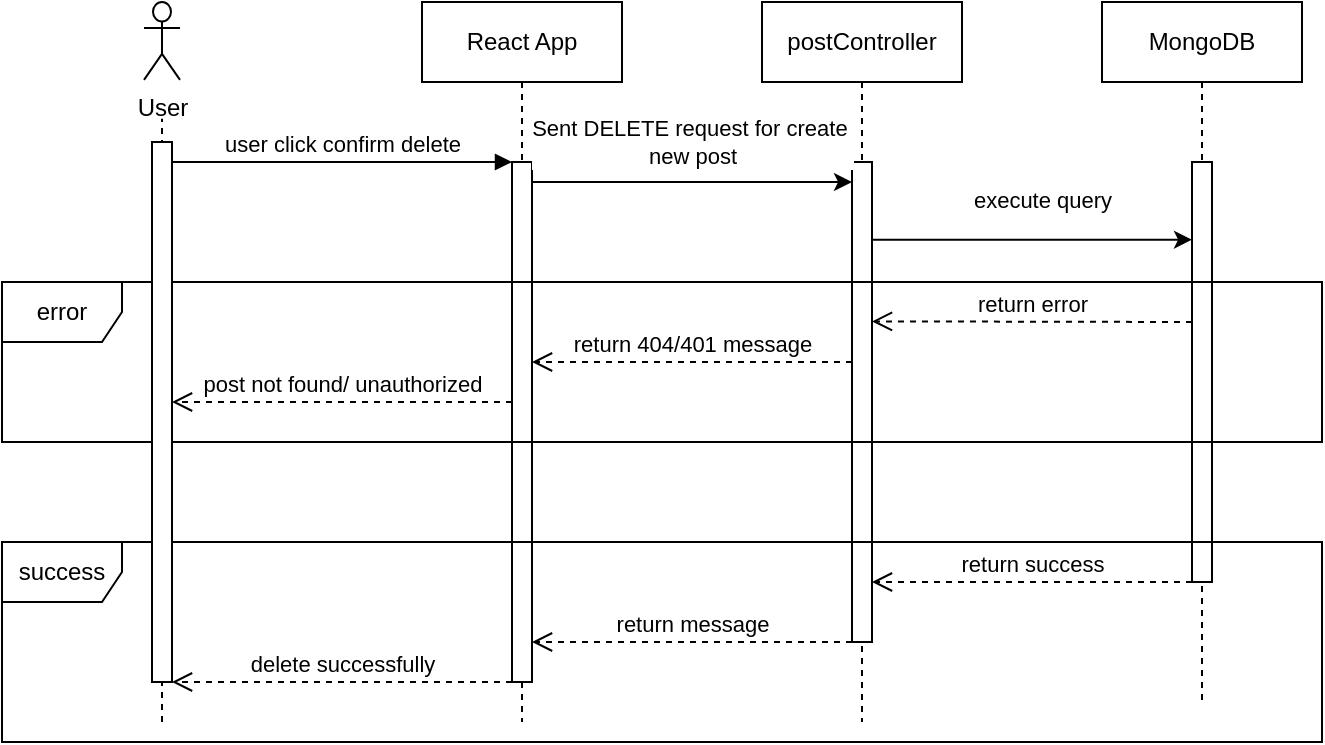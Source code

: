<mxfile version="24.6.4" type="device">
  <diagram name="Page-1" id="2YBvvXClWsGukQMizWep">
    <mxGraphModel dx="767" dy="484" grid="1" gridSize="10" guides="1" tooltips="1" connect="1" arrows="1" fold="1" page="1" pageScale="1" pageWidth="850" pageHeight="1100" math="0" shadow="0">
      <root>
        <mxCell id="0" />
        <mxCell id="1" parent="0" />
        <mxCell id="N-pm6hz02SYEtQQBp_8q-44" value="React App" style="shape=umlLifeline;perimeter=lifelinePerimeter;whiteSpace=wrap;html=1;container=0;dropTarget=0;collapsible=0;recursiveResize=0;outlineConnect=0;portConstraint=eastwest;newEdgeStyle={&quot;edgeStyle&quot;:&quot;elbowEdgeStyle&quot;,&quot;elbow&quot;:&quot;vertical&quot;,&quot;curved&quot;:0,&quot;rounded&quot;:0};" parent="1" vertex="1">
          <mxGeometry x="305" y="30" width="100" height="360" as="geometry" />
        </mxCell>
        <mxCell id="N-pm6hz02SYEtQQBp_8q-45" value="" style="html=1;points=[];perimeter=orthogonalPerimeter;outlineConnect=0;targetShapes=umlLifeline;portConstraint=eastwest;newEdgeStyle={&quot;edgeStyle&quot;:&quot;elbowEdgeStyle&quot;,&quot;elbow&quot;:&quot;vertical&quot;,&quot;curved&quot;:0,&quot;rounded&quot;:0};" parent="N-pm6hz02SYEtQQBp_8q-44" vertex="1">
          <mxGeometry x="45" y="80" width="10" height="260" as="geometry" />
        </mxCell>
        <mxCell id="N-pm6hz02SYEtQQBp_8q-46" value="user click confirm delete" style="html=1;verticalAlign=bottom;endArrow=block;edgeStyle=elbowEdgeStyle;elbow=vertical;curved=0;rounded=0;" parent="1" source="N-pm6hz02SYEtQQBp_8q-43" target="N-pm6hz02SYEtQQBp_8q-45" edge="1">
          <mxGeometry relative="1" as="geometry">
            <mxPoint x="280" y="120" as="sourcePoint" />
            <Array as="points">
              <mxPoint x="265" y="110" />
            </Array>
            <mxPoint as="offset" />
          </mxGeometry>
        </mxCell>
        <mxCell id="N-pm6hz02SYEtQQBp_8q-47" value="postController" style="shape=umlLifeline;perimeter=lifelinePerimeter;whiteSpace=wrap;html=1;container=0;dropTarget=0;collapsible=0;recursiveResize=0;outlineConnect=0;portConstraint=eastwest;newEdgeStyle={&quot;edgeStyle&quot;:&quot;elbowEdgeStyle&quot;,&quot;elbow&quot;:&quot;vertical&quot;,&quot;curved&quot;:0,&quot;rounded&quot;:0};" parent="1" vertex="1">
          <mxGeometry x="475" y="30" width="100" height="360" as="geometry" />
        </mxCell>
        <mxCell id="N-pm6hz02SYEtQQBp_8q-48" value="" style="html=1;points=[];perimeter=orthogonalPerimeter;outlineConnect=0;targetShapes=umlLifeline;portConstraint=eastwest;newEdgeStyle={&quot;edgeStyle&quot;:&quot;elbowEdgeStyle&quot;,&quot;elbow&quot;:&quot;vertical&quot;,&quot;curved&quot;:0,&quot;rounded&quot;:0};" parent="N-pm6hz02SYEtQQBp_8q-47" vertex="1">
          <mxGeometry x="45" y="80" width="10" height="240" as="geometry" />
        </mxCell>
        <mxCell id="N-pm6hz02SYEtQQBp_8q-49" value="MongoDB" style="shape=umlLifeline;perimeter=lifelinePerimeter;whiteSpace=wrap;html=1;container=0;dropTarget=0;collapsible=0;recursiveResize=0;outlineConnect=0;portConstraint=eastwest;newEdgeStyle={&quot;edgeStyle&quot;:&quot;elbowEdgeStyle&quot;,&quot;elbow&quot;:&quot;vertical&quot;,&quot;curved&quot;:0,&quot;rounded&quot;:0};" parent="1" vertex="1">
          <mxGeometry x="645" y="30" width="100" height="350" as="geometry" />
        </mxCell>
        <mxCell id="N-pm6hz02SYEtQQBp_8q-50" value="" style="html=1;points=[];perimeter=orthogonalPerimeter;outlineConnect=0;targetShapes=umlLifeline;portConstraint=eastwest;newEdgeStyle={&quot;edgeStyle&quot;:&quot;elbowEdgeStyle&quot;,&quot;elbow&quot;:&quot;vertical&quot;,&quot;curved&quot;:0,&quot;rounded&quot;:0};" parent="N-pm6hz02SYEtQQBp_8q-49" vertex="1">
          <mxGeometry x="45" y="80" width="10" height="210" as="geometry" />
        </mxCell>
        <mxCell id="N-pm6hz02SYEtQQBp_8q-51" value="" style="endArrow=classic;html=1;rounded=0;" parent="1" edge="1">
          <mxGeometry relative="1" as="geometry">
            <mxPoint x="360" y="120" as="sourcePoint" />
            <mxPoint x="520" y="120" as="targetPoint" />
          </mxGeometry>
        </mxCell>
        <mxCell id="N-pm6hz02SYEtQQBp_8q-52" value="Sent DELETE request for create&amp;nbsp;&lt;div&gt;new post&lt;/div&gt;" style="edgeLabel;resizable=0;html=1;;align=center;verticalAlign=middle;" parent="N-pm6hz02SYEtQQBp_8q-51" connectable="0" vertex="1">
          <mxGeometry relative="1" as="geometry">
            <mxPoint y="-20" as="offset" />
          </mxGeometry>
        </mxCell>
        <mxCell id="N-pm6hz02SYEtQQBp_8q-53" value="" style="endArrow=classic;html=1;rounded=0;" parent="1" edge="1">
          <mxGeometry relative="1" as="geometry">
            <mxPoint x="530" y="148.82" as="sourcePoint" />
            <mxPoint x="690" y="148.82" as="targetPoint" />
          </mxGeometry>
        </mxCell>
        <mxCell id="N-pm6hz02SYEtQQBp_8q-54" value="execute query" style="edgeLabel;resizable=0;html=1;;align=center;verticalAlign=middle;" parent="N-pm6hz02SYEtQQBp_8q-53" connectable="0" vertex="1">
          <mxGeometry relative="1" as="geometry">
            <mxPoint x="5" y="-20" as="offset" />
          </mxGeometry>
        </mxCell>
        <mxCell id="N-pm6hz02SYEtQQBp_8q-55" value="post not found/ unauthorized" style="html=1;verticalAlign=bottom;endArrow=open;dashed=1;endSize=8;edgeStyle=elbowEdgeStyle;elbow=horizontal;curved=0;rounded=0;" parent="1" edge="1">
          <mxGeometry x="0.003" relative="1" as="geometry">
            <mxPoint x="180" y="230" as="targetPoint" />
            <Array as="points">
              <mxPoint x="275" y="230" />
            </Array>
            <mxPoint x="350" y="230" as="sourcePoint" />
            <mxPoint as="offset" />
          </mxGeometry>
        </mxCell>
        <mxCell id="N-pm6hz02SYEtQQBp_8q-56" value="return error" style="html=1;verticalAlign=bottom;endArrow=open;dashed=1;endSize=8;edgeStyle=elbowEdgeStyle;elbow=vertical;curved=0;rounded=0;" parent="1" edge="1">
          <mxGeometry x="-0.004" relative="1" as="geometry">
            <mxPoint x="530" y="190" as="targetPoint" />
            <Array as="points">
              <mxPoint x="605" y="189.69" />
            </Array>
            <mxPoint x="690" y="190" as="sourcePoint" />
            <mxPoint as="offset" />
          </mxGeometry>
        </mxCell>
        <mxCell id="N-pm6hz02SYEtQQBp_8q-57" value="return 404/401 message" style="html=1;verticalAlign=bottom;endArrow=open;dashed=1;endSize=8;edgeStyle=elbowEdgeStyle;elbow=horizontal;curved=0;rounded=0;" parent="1" edge="1">
          <mxGeometry relative="1" as="geometry">
            <mxPoint x="360" y="210" as="targetPoint" />
            <Array as="points">
              <mxPoint x="360" y="210" />
            </Array>
            <mxPoint x="520" y="210" as="sourcePoint" />
            <mxPoint as="offset" />
          </mxGeometry>
        </mxCell>
        <mxCell id="N-pm6hz02SYEtQQBp_8q-58" value="error" style="shape=umlFrame;whiteSpace=wrap;html=1;pointerEvents=0;" parent="1" vertex="1">
          <mxGeometry x="95" y="170" width="660" height="80" as="geometry" />
        </mxCell>
        <mxCell id="N-pm6hz02SYEtQQBp_8q-59" value="success" style="shape=umlFrame;whiteSpace=wrap;html=1;pointerEvents=0;" parent="1" vertex="1">
          <mxGeometry x="95" y="300" width="660" height="100" as="geometry" />
        </mxCell>
        <mxCell id="N-pm6hz02SYEtQQBp_8q-60" value="return success" style="html=1;verticalAlign=bottom;endArrow=open;dashed=1;endSize=8;edgeStyle=elbowEdgeStyle;elbow=vertical;curved=0;rounded=0;" parent="1" edge="1">
          <mxGeometry relative="1" as="geometry">
            <mxPoint x="530" y="320" as="targetPoint" />
            <Array as="points">
              <mxPoint x="625" y="320" />
            </Array>
            <mxPoint x="690" y="320" as="sourcePoint" />
            <mxPoint as="offset" />
          </mxGeometry>
        </mxCell>
        <mxCell id="N-pm6hz02SYEtQQBp_8q-61" value="return message" style="html=1;verticalAlign=bottom;endArrow=open;dashed=1;endSize=8;edgeStyle=elbowEdgeStyle;elbow=vertical;curved=0;rounded=0;" parent="1" edge="1">
          <mxGeometry relative="1" as="geometry">
            <mxPoint x="360" y="350" as="targetPoint" />
            <Array as="points">
              <mxPoint x="405" y="350" />
              <mxPoint x="365" y="350" />
            </Array>
            <mxPoint x="520" y="350" as="sourcePoint" />
            <mxPoint as="offset" />
          </mxGeometry>
        </mxCell>
        <mxCell id="N-pm6hz02SYEtQQBp_8q-62" value="delete successfully" style="html=1;verticalAlign=bottom;endArrow=open;dashed=1;endSize=8;edgeStyle=elbowEdgeStyle;elbow=vertical;curved=0;rounded=0;" parent="1" edge="1">
          <mxGeometry x="0.003" relative="1" as="geometry">
            <mxPoint x="180" y="370" as="targetPoint" />
            <Array as="points">
              <mxPoint x="205" y="370" />
            </Array>
            <mxPoint x="350" y="370" as="sourcePoint" />
            <mxPoint as="offset" />
          </mxGeometry>
        </mxCell>
        <mxCell id="RRgEXlU96Ht-IF5xkP73-1" value="" style="group" vertex="1" connectable="0" parent="1">
          <mxGeometry x="166" y="30" width="18" height="360" as="geometry" />
        </mxCell>
        <mxCell id="RRgEXlU96Ht-IF5xkP73-2" value="" style="endArrow=none;dashed=1;html=1;rounded=0;" edge="1" parent="RRgEXlU96Ht-IF5xkP73-1">
          <mxGeometry width="50" height="50" relative="1" as="geometry">
            <mxPoint x="9" y="360" as="sourcePoint" />
            <mxPoint x="9" y="58.378" as="targetPoint" />
          </mxGeometry>
        </mxCell>
        <mxCell id="RRgEXlU96Ht-IF5xkP73-3" value="User" style="shape=umlActor;verticalLabelPosition=bottom;verticalAlign=top;html=1;outlineConnect=0;" vertex="1" parent="RRgEXlU96Ht-IF5xkP73-1">
          <mxGeometry width="18" height="38.919" as="geometry" />
        </mxCell>
        <mxCell id="N-pm6hz02SYEtQQBp_8q-43" value="" style="html=1;points=[];perimeter=orthogonalPerimeter;outlineConnect=0;targetShapes=umlLifeline;portConstraint=eastwest;newEdgeStyle={&quot;edgeStyle&quot;:&quot;elbowEdgeStyle&quot;,&quot;elbow&quot;:&quot;vertical&quot;,&quot;curved&quot;:0,&quot;rounded&quot;:0};" parent="1" vertex="1">
          <mxGeometry x="170" y="100" width="10" height="270" as="geometry" />
        </mxCell>
      </root>
    </mxGraphModel>
  </diagram>
</mxfile>

